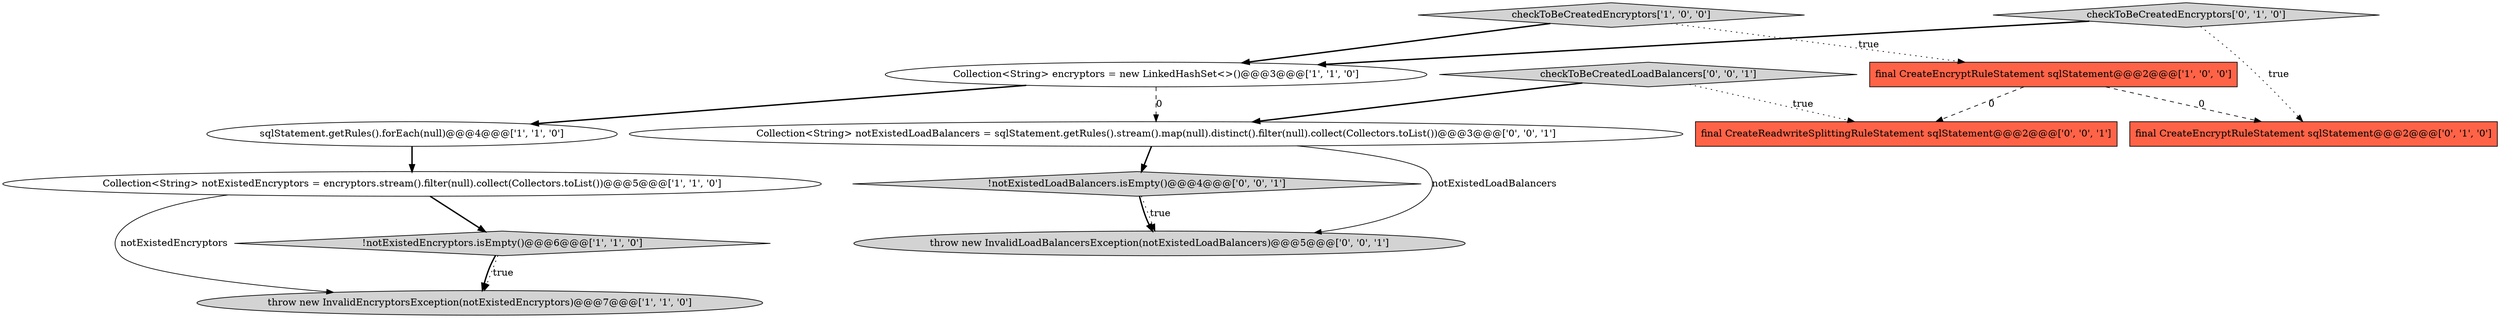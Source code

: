 digraph {
1 [style = filled, label = "sqlStatement.getRules().forEach(null)@@@4@@@['1', '1', '0']", fillcolor = white, shape = ellipse image = "AAA0AAABBB1BBB"];
5 [style = filled, label = "Collection<String> notExistedEncryptors = encryptors.stream().filter(null).collect(Collectors.toList())@@@5@@@['1', '1', '0']", fillcolor = white, shape = ellipse image = "AAA0AAABBB1BBB"];
8 [style = filled, label = "final CreateEncryptRuleStatement sqlStatement@@@2@@@['0', '1', '0']", fillcolor = tomato, shape = box image = "AAA1AAABBB2BBB"];
0 [style = filled, label = "throw new InvalidEncryptorsException(notExistedEncryptors)@@@7@@@['1', '1', '0']", fillcolor = lightgray, shape = ellipse image = "AAA0AAABBB1BBB"];
12 [style = filled, label = "final CreateReadwriteSplittingRuleStatement sqlStatement@@@2@@@['0', '0', '1']", fillcolor = tomato, shape = box image = "AAA0AAABBB3BBB"];
3 [style = filled, label = "!notExistedEncryptors.isEmpty()@@@6@@@['1', '1', '0']", fillcolor = lightgray, shape = diamond image = "AAA0AAABBB1BBB"];
2 [style = filled, label = "Collection<String> encryptors = new LinkedHashSet<>()@@@3@@@['1', '1', '0']", fillcolor = white, shape = ellipse image = "AAA0AAABBB1BBB"];
10 [style = filled, label = "!notExistedLoadBalancers.isEmpty()@@@4@@@['0', '0', '1']", fillcolor = lightgray, shape = diamond image = "AAA0AAABBB3BBB"];
9 [style = filled, label = "Collection<String> notExistedLoadBalancers = sqlStatement.getRules().stream().map(null).distinct().filter(null).collect(Collectors.toList())@@@3@@@['0', '0', '1']", fillcolor = white, shape = ellipse image = "AAA0AAABBB3BBB"];
4 [style = filled, label = "final CreateEncryptRuleStatement sqlStatement@@@2@@@['1', '0', '0']", fillcolor = tomato, shape = box image = "AAA1AAABBB1BBB"];
6 [style = filled, label = "checkToBeCreatedEncryptors['1', '0', '0']", fillcolor = lightgray, shape = diamond image = "AAA0AAABBB1BBB"];
7 [style = filled, label = "checkToBeCreatedEncryptors['0', '1', '0']", fillcolor = lightgray, shape = diamond image = "AAA0AAABBB2BBB"];
13 [style = filled, label = "checkToBeCreatedLoadBalancers['0', '0', '1']", fillcolor = lightgray, shape = diamond image = "AAA0AAABBB3BBB"];
11 [style = filled, label = "throw new InvalidLoadBalancersException(notExistedLoadBalancers)@@@5@@@['0', '0', '1']", fillcolor = lightgray, shape = ellipse image = "AAA0AAABBB3BBB"];
1->5 [style = bold, label=""];
5->3 [style = bold, label=""];
13->9 [style = bold, label=""];
10->11 [style = bold, label=""];
9->11 [style = solid, label="notExistedLoadBalancers"];
9->10 [style = bold, label=""];
6->4 [style = dotted, label="true"];
7->8 [style = dotted, label="true"];
10->11 [style = dotted, label="true"];
13->12 [style = dotted, label="true"];
2->9 [style = dashed, label="0"];
7->2 [style = bold, label=""];
2->1 [style = bold, label=""];
3->0 [style = bold, label=""];
4->12 [style = dashed, label="0"];
4->8 [style = dashed, label="0"];
3->0 [style = dotted, label="true"];
6->2 [style = bold, label=""];
5->0 [style = solid, label="notExistedEncryptors"];
}

